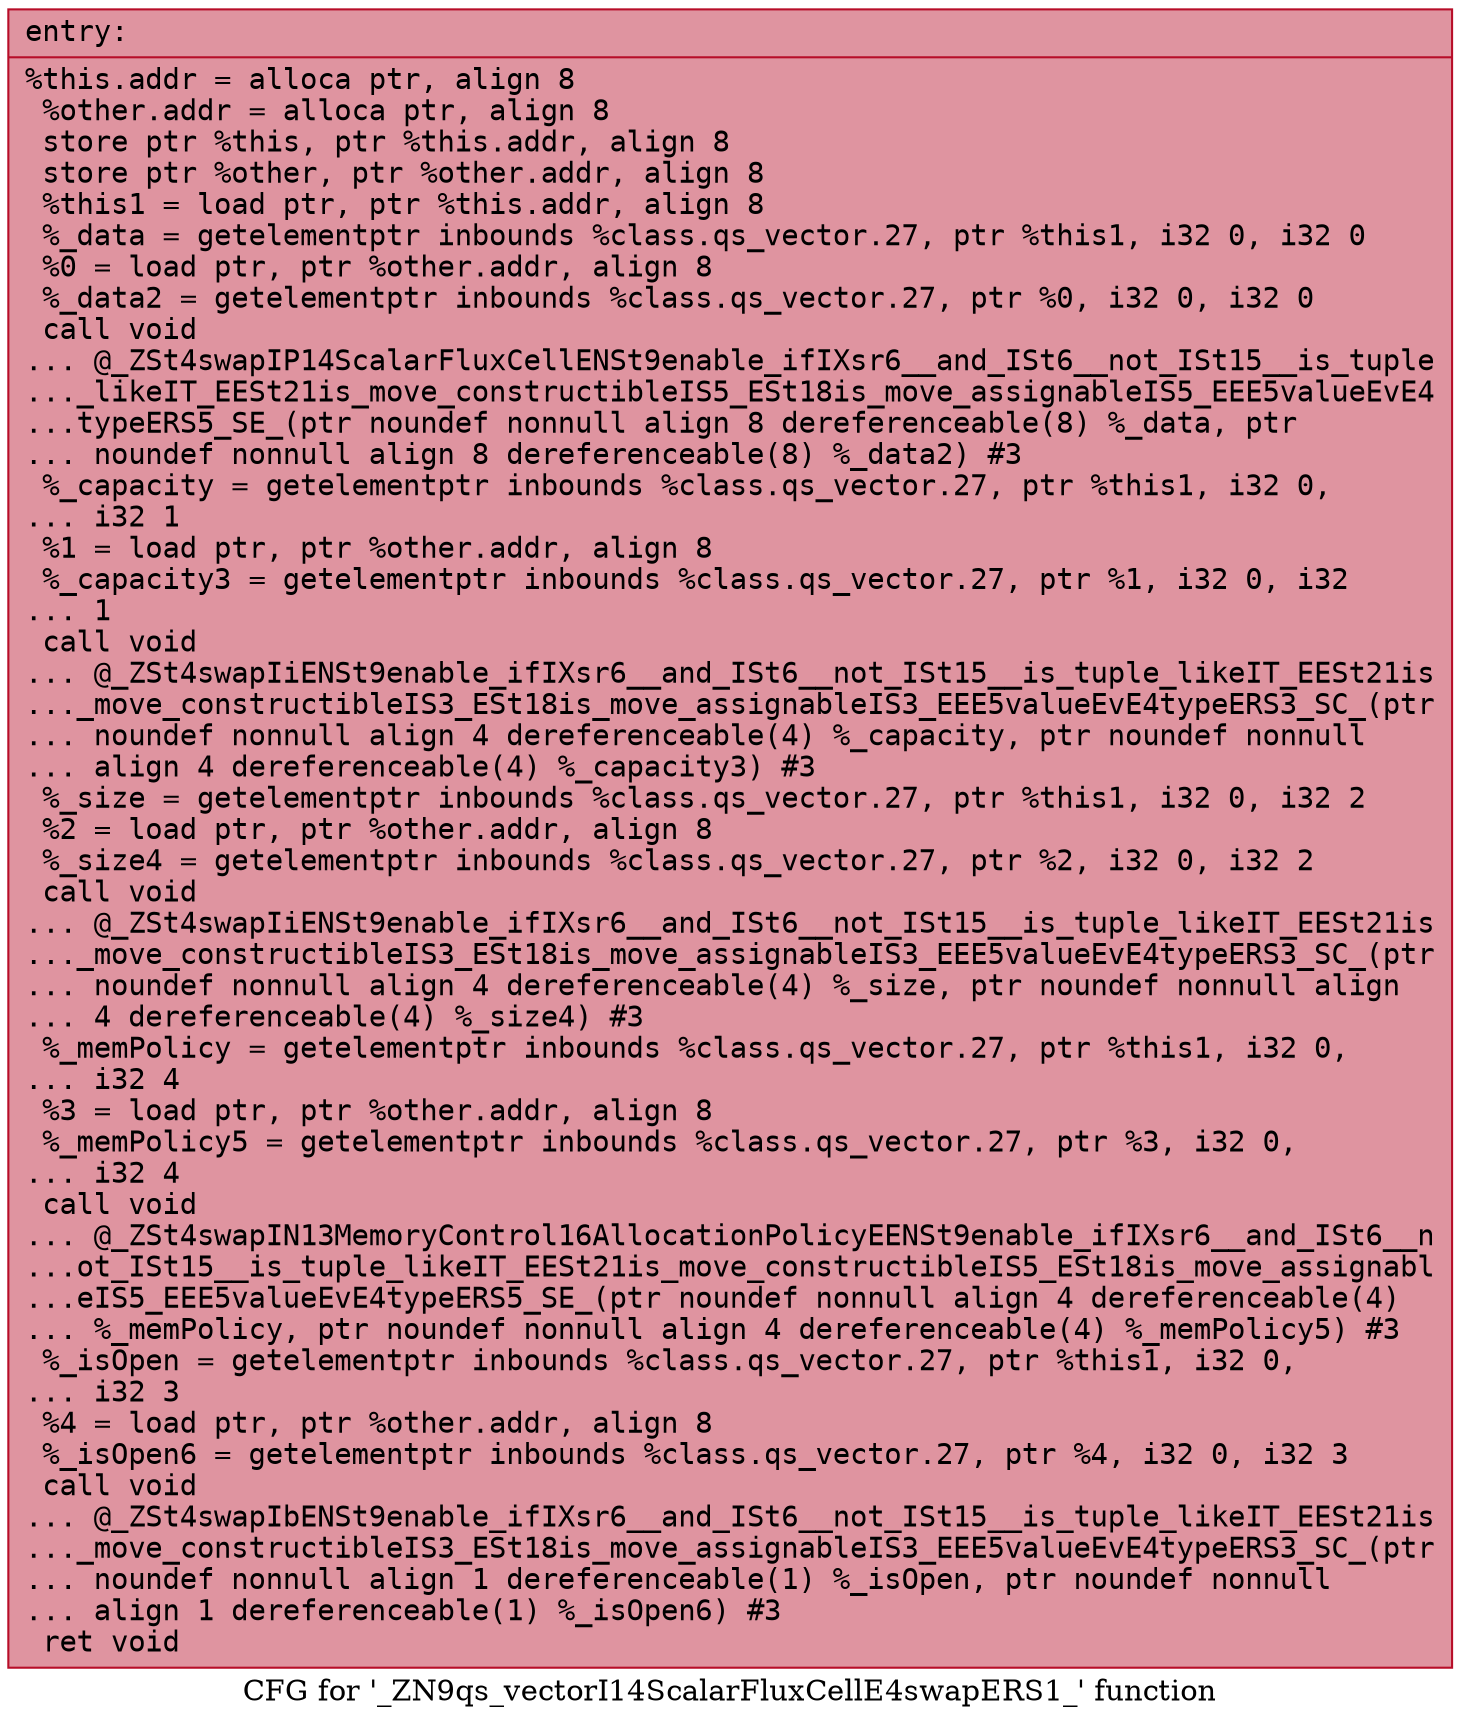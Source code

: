 digraph "CFG for '_ZN9qs_vectorI14ScalarFluxCellE4swapERS1_' function" {
	label="CFG for '_ZN9qs_vectorI14ScalarFluxCellE4swapERS1_' function";

	Node0x556c3c81a9d0 [shape=record,color="#b70d28ff", style=filled, fillcolor="#b70d2870" fontname="Courier",label="{entry:\l|  %this.addr = alloca ptr, align 8\l  %other.addr = alloca ptr, align 8\l  store ptr %this, ptr %this.addr, align 8\l  store ptr %other, ptr %other.addr, align 8\l  %this1 = load ptr, ptr %this.addr, align 8\l  %_data = getelementptr inbounds %class.qs_vector.27, ptr %this1, i32 0, i32 0\l  %0 = load ptr, ptr %other.addr, align 8\l  %_data2 = getelementptr inbounds %class.qs_vector.27, ptr %0, i32 0, i32 0\l  call void\l... @_ZSt4swapIP14ScalarFluxCellENSt9enable_ifIXsr6__and_ISt6__not_ISt15__is_tuple\l..._likeIT_EESt21is_move_constructibleIS5_ESt18is_move_assignableIS5_EEE5valueEvE4\l...typeERS5_SE_(ptr noundef nonnull align 8 dereferenceable(8) %_data, ptr\l... noundef nonnull align 8 dereferenceable(8) %_data2) #3\l  %_capacity = getelementptr inbounds %class.qs_vector.27, ptr %this1, i32 0,\l... i32 1\l  %1 = load ptr, ptr %other.addr, align 8\l  %_capacity3 = getelementptr inbounds %class.qs_vector.27, ptr %1, i32 0, i32\l... 1\l  call void\l... @_ZSt4swapIiENSt9enable_ifIXsr6__and_ISt6__not_ISt15__is_tuple_likeIT_EESt21is\l..._move_constructibleIS3_ESt18is_move_assignableIS3_EEE5valueEvE4typeERS3_SC_(ptr\l... noundef nonnull align 4 dereferenceable(4) %_capacity, ptr noundef nonnull\l... align 4 dereferenceable(4) %_capacity3) #3\l  %_size = getelementptr inbounds %class.qs_vector.27, ptr %this1, i32 0, i32 2\l  %2 = load ptr, ptr %other.addr, align 8\l  %_size4 = getelementptr inbounds %class.qs_vector.27, ptr %2, i32 0, i32 2\l  call void\l... @_ZSt4swapIiENSt9enable_ifIXsr6__and_ISt6__not_ISt15__is_tuple_likeIT_EESt21is\l..._move_constructibleIS3_ESt18is_move_assignableIS3_EEE5valueEvE4typeERS3_SC_(ptr\l... noundef nonnull align 4 dereferenceable(4) %_size, ptr noundef nonnull align\l... 4 dereferenceable(4) %_size4) #3\l  %_memPolicy = getelementptr inbounds %class.qs_vector.27, ptr %this1, i32 0,\l... i32 4\l  %3 = load ptr, ptr %other.addr, align 8\l  %_memPolicy5 = getelementptr inbounds %class.qs_vector.27, ptr %3, i32 0,\l... i32 4\l  call void\l... @_ZSt4swapIN13MemoryControl16AllocationPolicyEENSt9enable_ifIXsr6__and_ISt6__n\l...ot_ISt15__is_tuple_likeIT_EESt21is_move_constructibleIS5_ESt18is_move_assignabl\l...eIS5_EEE5valueEvE4typeERS5_SE_(ptr noundef nonnull align 4 dereferenceable(4)\l... %_memPolicy, ptr noundef nonnull align 4 dereferenceable(4) %_memPolicy5) #3\l  %_isOpen = getelementptr inbounds %class.qs_vector.27, ptr %this1, i32 0,\l... i32 3\l  %4 = load ptr, ptr %other.addr, align 8\l  %_isOpen6 = getelementptr inbounds %class.qs_vector.27, ptr %4, i32 0, i32 3\l  call void\l... @_ZSt4swapIbENSt9enable_ifIXsr6__and_ISt6__not_ISt15__is_tuple_likeIT_EESt21is\l..._move_constructibleIS3_ESt18is_move_assignableIS3_EEE5valueEvE4typeERS3_SC_(ptr\l... noundef nonnull align 1 dereferenceable(1) %_isOpen, ptr noundef nonnull\l... align 1 dereferenceable(1) %_isOpen6) #3\l  ret void\l}"];
}
